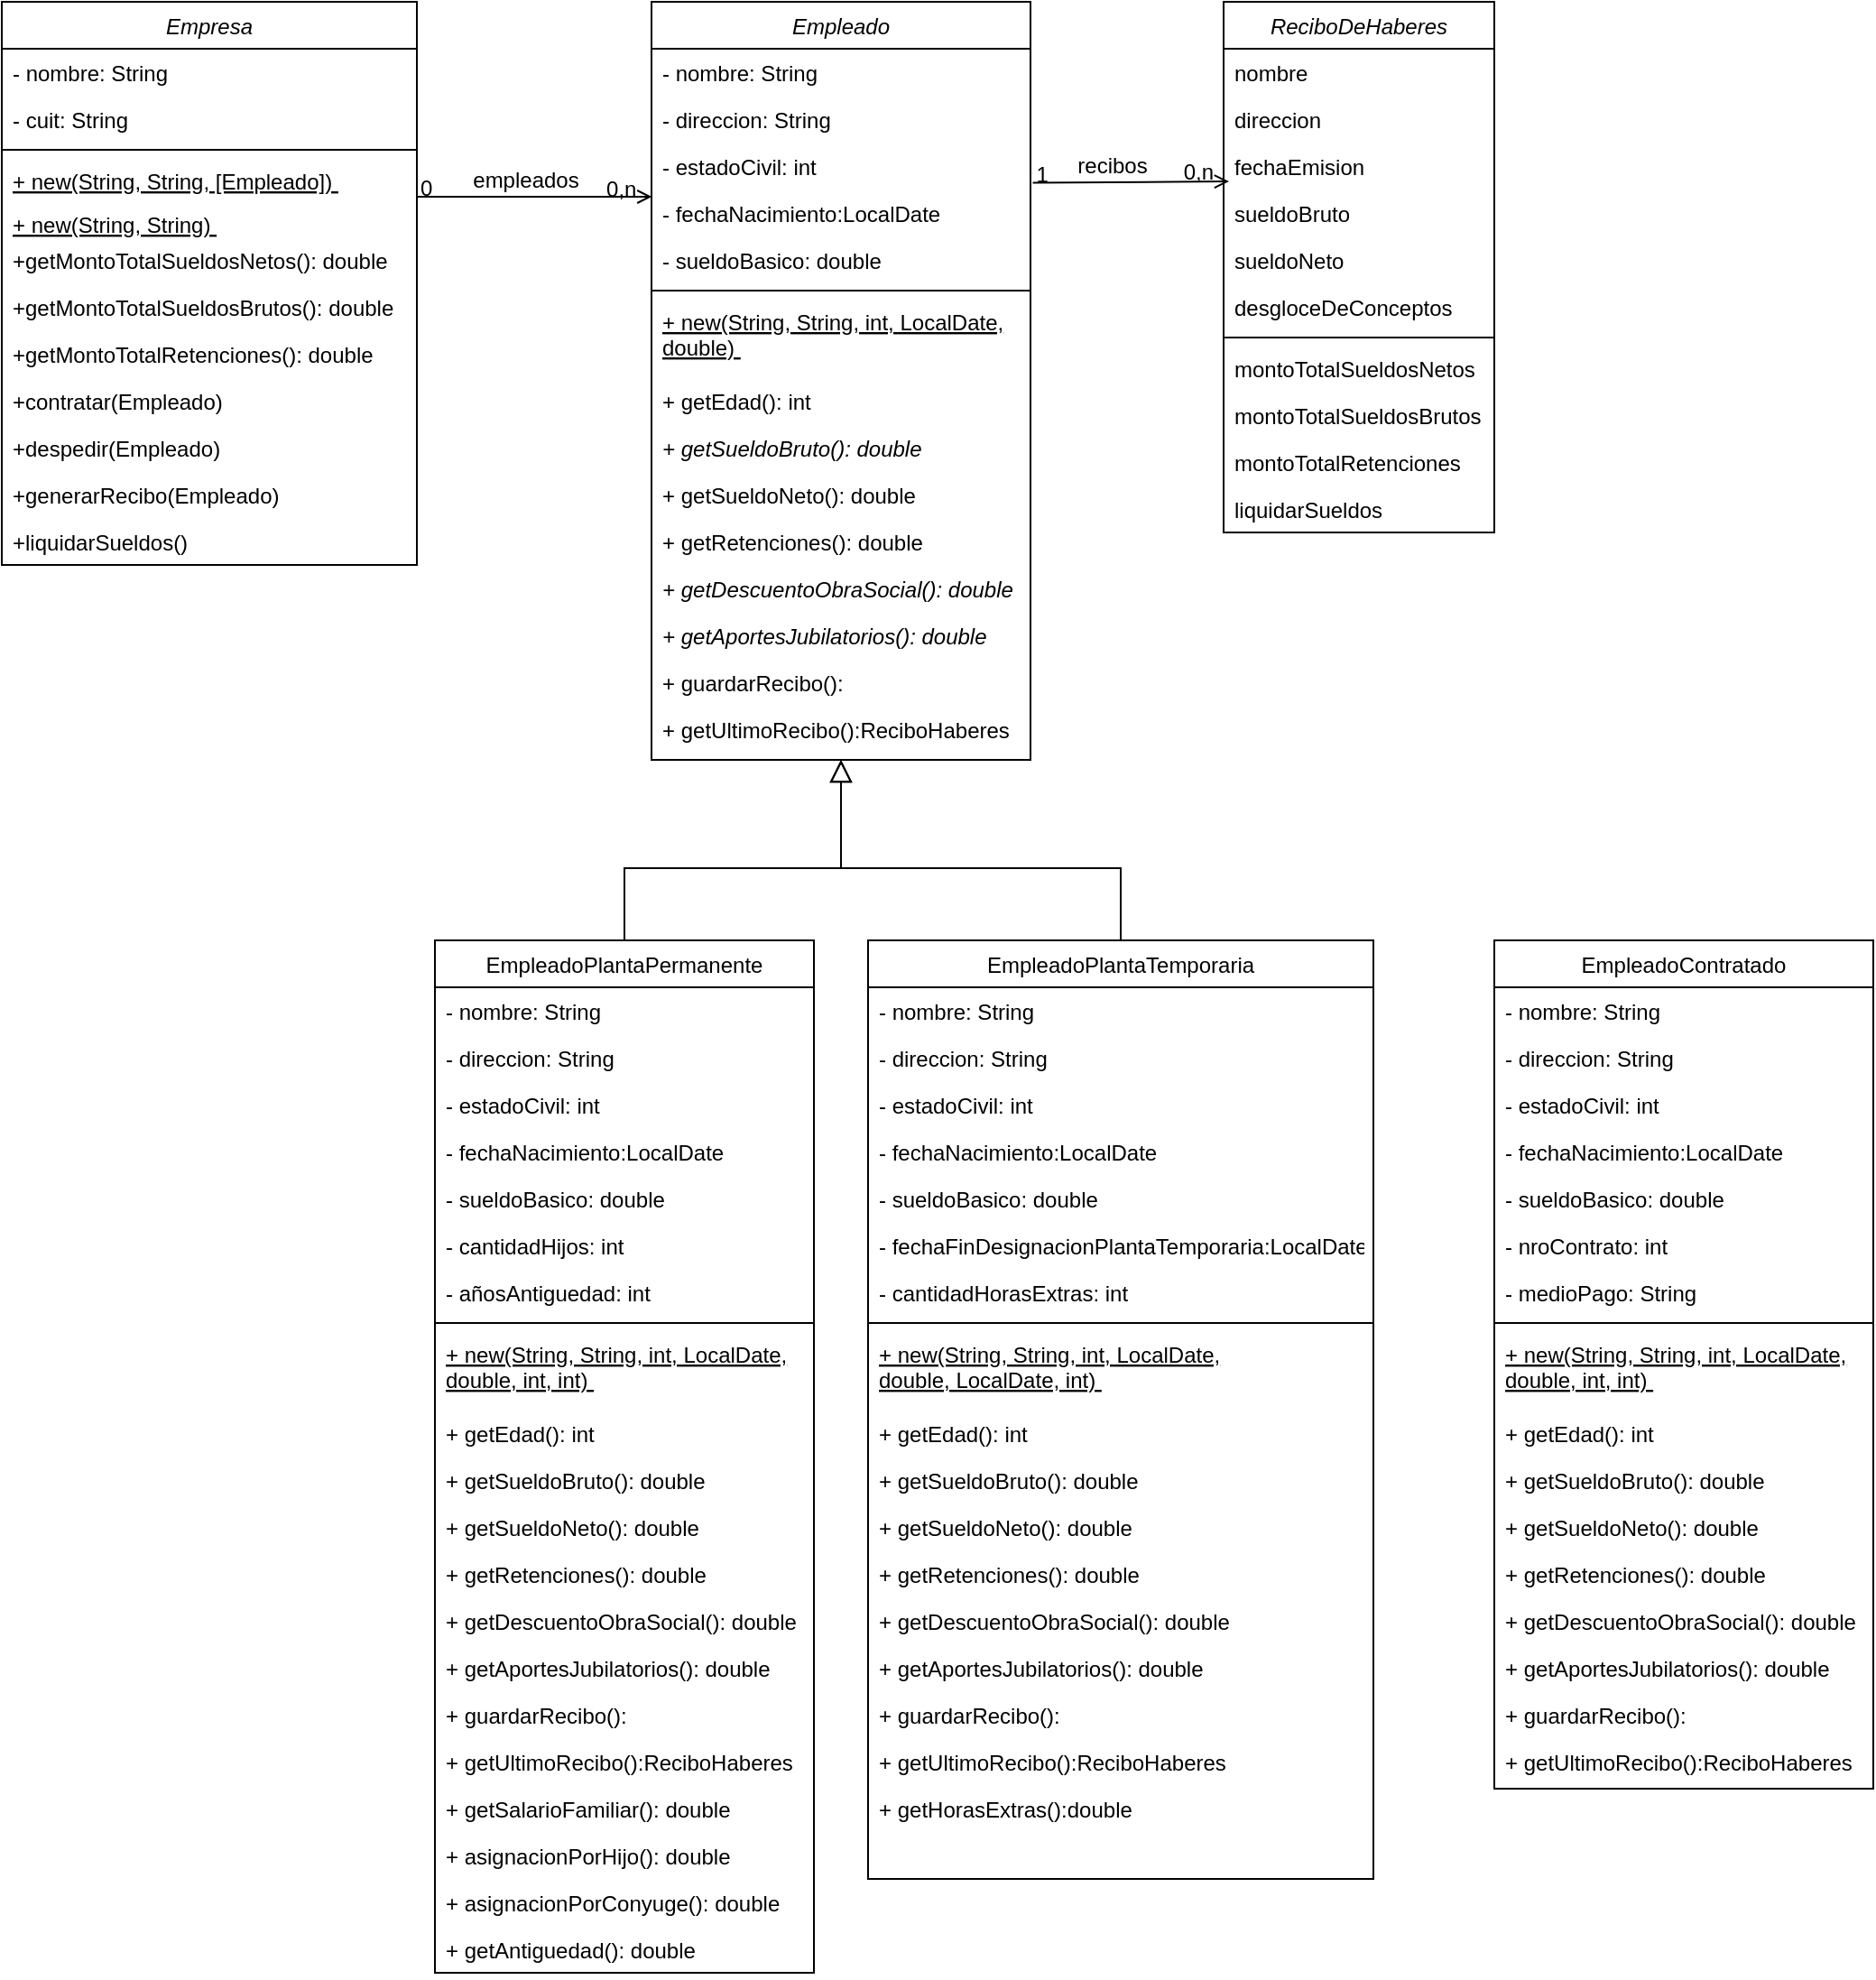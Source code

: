 <mxfile version="21.1.1" type="device">
  <diagram id="C5RBs43oDa-KdzZeNtuy" name="Page-1">
    <mxGraphModel dx="884" dy="478" grid="1" gridSize="10" guides="1" tooltips="1" connect="1" arrows="1" fold="1" page="1" pageScale="1" pageWidth="827" pageHeight="1169" math="0" shadow="0">
      <root>
        <mxCell id="WIyWlLk6GJQsqaUBKTNV-0" />
        <mxCell id="WIyWlLk6GJQsqaUBKTNV-1" parent="WIyWlLk6GJQsqaUBKTNV-0" />
        <mxCell id="zkfFHV4jXpPFQw0GAbJ--0" value="Empresa" style="swimlane;fontStyle=2;align=center;verticalAlign=top;childLayout=stackLayout;horizontal=1;startSize=26;horizontalStack=0;resizeParent=1;resizeLast=0;collapsible=1;marginBottom=0;rounded=0;shadow=0;strokeWidth=1;" parent="WIyWlLk6GJQsqaUBKTNV-1" vertex="1">
          <mxGeometry y="40" width="230" height="312" as="geometry">
            <mxRectangle x="230" y="140" width="160" height="26" as="alternateBounds" />
          </mxGeometry>
        </mxCell>
        <mxCell id="w2drQqfNuh-MPJUdnXB--99" value="- nombre: String" style="text;align=left;verticalAlign=top;spacingLeft=4;spacingRight=4;overflow=hidden;rotatable=0;points=[[0,0.5],[1,0.5]];portConstraint=eastwest;" vertex="1" parent="zkfFHV4jXpPFQw0GAbJ--0">
          <mxGeometry y="26" width="230" height="26" as="geometry" />
        </mxCell>
        <mxCell id="fCduivy7iAwG-x0z4C3Z-0" value="- cuit: String" style="text;align=left;verticalAlign=top;spacingLeft=4;spacingRight=4;overflow=hidden;rotatable=0;points=[[0,0.5],[1,0.5]];portConstraint=eastwest;" parent="zkfFHV4jXpPFQw0GAbJ--0" vertex="1">
          <mxGeometry y="52" width="230" height="26" as="geometry" />
        </mxCell>
        <mxCell id="zkfFHV4jXpPFQw0GAbJ--4" value="" style="line;html=1;strokeWidth=1;align=left;verticalAlign=middle;spacingTop=-1;spacingLeft=3;spacingRight=3;rotatable=0;labelPosition=right;points=[];portConstraint=eastwest;" parent="zkfFHV4jXpPFQw0GAbJ--0" vertex="1">
          <mxGeometry y="78" width="230" height="8" as="geometry" />
        </mxCell>
        <mxCell id="w2drQqfNuh-MPJUdnXB--106" value="+ new(String, String, [Empleado]) " style="text;align=left;verticalAlign=top;spacingLeft=4;spacingRight=4;overflow=hidden;rotatable=0;points=[[0,0.5],[1,0.5]];portConstraint=eastwest;fontStyle=4" vertex="1" parent="zkfFHV4jXpPFQw0GAbJ--0">
          <mxGeometry y="86" width="230" height="24" as="geometry" />
        </mxCell>
        <mxCell id="w2drQqfNuh-MPJUdnXB--108" value="+ new(String, String) " style="text;align=left;verticalAlign=top;spacingLeft=4;spacingRight=4;overflow=hidden;rotatable=0;points=[[0,0.5],[1,0.5]];portConstraint=eastwest;fontStyle=4" vertex="1" parent="zkfFHV4jXpPFQw0GAbJ--0">
          <mxGeometry y="110" width="230" height="20" as="geometry" />
        </mxCell>
        <mxCell id="zkfFHV4jXpPFQw0GAbJ--5" value="+getMontoTotalSueldosNetos(): double" style="text;align=left;verticalAlign=top;spacingLeft=4;spacingRight=4;overflow=hidden;rotatable=0;points=[[0,0.5],[1,0.5]];portConstraint=eastwest;" parent="zkfFHV4jXpPFQw0GAbJ--0" vertex="1">
          <mxGeometry y="130" width="230" height="26" as="geometry" />
        </mxCell>
        <mxCell id="w2drQqfNuh-MPJUdnXB--100" value="+getMontoTotalSueldosBrutos(): double" style="text;align=left;verticalAlign=top;spacingLeft=4;spacingRight=4;overflow=hidden;rotatable=0;points=[[0,0.5],[1,0.5]];portConstraint=eastwest;" vertex="1" parent="zkfFHV4jXpPFQw0GAbJ--0">
          <mxGeometry y="156" width="230" height="26" as="geometry" />
        </mxCell>
        <mxCell id="w2drQqfNuh-MPJUdnXB--101" value="+getMontoTotalRetenciones(): double" style="text;align=left;verticalAlign=top;spacingLeft=4;spacingRight=4;overflow=hidden;rotatable=0;points=[[0,0.5],[1,0.5]];portConstraint=eastwest;" vertex="1" parent="zkfFHV4jXpPFQw0GAbJ--0">
          <mxGeometry y="182" width="230" height="26" as="geometry" />
        </mxCell>
        <mxCell id="w2drQqfNuh-MPJUdnXB--102" value="+contratar(Empleado)" style="text;align=left;verticalAlign=top;spacingLeft=4;spacingRight=4;overflow=hidden;rotatable=0;points=[[0,0.5],[1,0.5]];portConstraint=eastwest;" vertex="1" parent="zkfFHV4jXpPFQw0GAbJ--0">
          <mxGeometry y="208" width="230" height="26" as="geometry" />
        </mxCell>
        <mxCell id="w2drQqfNuh-MPJUdnXB--103" value="+despedir(Empleado)" style="text;align=left;verticalAlign=top;spacingLeft=4;spacingRight=4;overflow=hidden;rotatable=0;points=[[0,0.5],[1,0.5]];portConstraint=eastwest;" vertex="1" parent="zkfFHV4jXpPFQw0GAbJ--0">
          <mxGeometry y="234" width="230" height="26" as="geometry" />
        </mxCell>
        <mxCell id="w2drQqfNuh-MPJUdnXB--104" value="+generarRecibo(Empleado)" style="text;align=left;verticalAlign=top;spacingLeft=4;spacingRight=4;overflow=hidden;rotatable=0;points=[[0,0.5],[1,0.5]];portConstraint=eastwest;" vertex="1" parent="zkfFHV4jXpPFQw0GAbJ--0">
          <mxGeometry y="260" width="230" height="26" as="geometry" />
        </mxCell>
        <mxCell id="w2drQqfNuh-MPJUdnXB--105" value="+liquidarSueldos()" style="text;align=left;verticalAlign=top;spacingLeft=4;spacingRight=4;overflow=hidden;rotatable=0;points=[[0,0.5],[1,0.5]];portConstraint=eastwest;" vertex="1" parent="zkfFHV4jXpPFQw0GAbJ--0">
          <mxGeometry y="286" width="230" height="26" as="geometry" />
        </mxCell>
        <mxCell id="zkfFHV4jXpPFQw0GAbJ--12" value="" style="endArrow=block;endSize=10;endFill=0;shadow=0;strokeWidth=1;rounded=0;edgeStyle=elbowEdgeStyle;elbow=vertical;exitX=0.5;exitY=0;exitDx=0;exitDy=0;entryX=0.5;entryY=1;entryDx=0;entryDy=0;" parent="WIyWlLk6GJQsqaUBKTNV-1" source="w2drQqfNuh-MPJUdnXB--26" target="w2drQqfNuh-MPJUdnXB--78" edge="1">
          <mxGeometry width="160" relative="1" as="geometry">
            <mxPoint x="280" y="320" as="sourcePoint" />
            <mxPoint x="420" y="500" as="targetPoint" />
            <Array as="points">
              <mxPoint x="370" y="520" />
            </Array>
          </mxGeometry>
        </mxCell>
        <mxCell id="zkfFHV4jXpPFQw0GAbJ--16" value="" style="endArrow=block;endSize=10;endFill=0;shadow=0;strokeWidth=1;rounded=0;edgeStyle=elbowEdgeStyle;elbow=vertical;exitX=0.5;exitY=0;exitDx=0;exitDy=0;entryX=0.5;entryY=1;entryDx=0;entryDy=0;" parent="WIyWlLk6GJQsqaUBKTNV-1" source="w2drQqfNuh-MPJUdnXB--56" target="w2drQqfNuh-MPJUdnXB--78" edge="1">
          <mxGeometry width="160" relative="1" as="geometry">
            <mxPoint x="530" y="320" as="sourcePoint" />
            <mxPoint x="440" y="490" as="targetPoint" />
            <Array as="points">
              <mxPoint x="490" y="520" />
            </Array>
          </mxGeometry>
        </mxCell>
        <mxCell id="zkfFHV4jXpPFQw0GAbJ--26" value="" style="endArrow=open;shadow=0;strokeWidth=1;rounded=0;endFill=1;edgeStyle=elbowEdgeStyle;elbow=vertical;entryX=0.001;entryY=0.171;entryDx=0;entryDy=0;entryPerimeter=0;" parent="WIyWlLk6GJQsqaUBKTNV-1" source="zkfFHV4jXpPFQw0GAbJ--0" target="w2drQqfNuh-MPJUdnXB--82" edge="1">
          <mxGeometry x="0.5" y="41" relative="1" as="geometry">
            <mxPoint x="200" y="112" as="sourcePoint" />
            <mxPoint x="350" y="148" as="targetPoint" />
            <mxPoint x="-40" y="32" as="offset" />
            <Array as="points">
              <mxPoint x="320" y="148" />
            </Array>
          </mxGeometry>
        </mxCell>
        <mxCell id="zkfFHV4jXpPFQw0GAbJ--27" value="0" style="resizable=0;align=left;verticalAlign=bottom;labelBackgroundColor=none;fontSize=12;" parent="zkfFHV4jXpPFQw0GAbJ--26" connectable="0" vertex="1">
          <mxGeometry x="-1" relative="1" as="geometry">
            <mxPoint y="4" as="offset" />
          </mxGeometry>
        </mxCell>
        <mxCell id="zkfFHV4jXpPFQw0GAbJ--28" value="0,n" style="resizable=0;align=right;verticalAlign=bottom;labelBackgroundColor=none;fontSize=12;" parent="zkfFHV4jXpPFQw0GAbJ--26" connectable="0" vertex="1">
          <mxGeometry x="1" relative="1" as="geometry">
            <mxPoint x="-7" y="4" as="offset" />
          </mxGeometry>
        </mxCell>
        <mxCell id="zkfFHV4jXpPFQw0GAbJ--29" value="empleados" style="text;html=1;resizable=0;points=[];;align=center;verticalAlign=middle;labelBackgroundColor=none;rounded=0;shadow=0;strokeWidth=1;fontSize=12;" parent="zkfFHV4jXpPFQw0GAbJ--26" vertex="1" connectable="0">
          <mxGeometry x="0.5" y="49" relative="1" as="geometry">
            <mxPoint x="-38" y="40" as="offset" />
          </mxGeometry>
        </mxCell>
        <mxCell id="fCduivy7iAwG-x0z4C3Z-41" value="ReciboDeHaberes" style="swimlane;fontStyle=2;align=center;verticalAlign=top;childLayout=stackLayout;horizontal=1;startSize=26;horizontalStack=0;resizeParent=1;resizeLast=0;collapsible=1;marginBottom=0;rounded=0;shadow=0;strokeWidth=1;" parent="WIyWlLk6GJQsqaUBKTNV-1" vertex="1">
          <mxGeometry x="677" y="40" width="150" height="294" as="geometry">
            <mxRectangle x="230" y="140" width="160" height="26" as="alternateBounds" />
          </mxGeometry>
        </mxCell>
        <mxCell id="fCduivy7iAwG-x0z4C3Z-42" value="nombre" style="text;align=left;verticalAlign=top;spacingLeft=4;spacingRight=4;overflow=hidden;rotatable=0;points=[[0,0.5],[1,0.5]];portConstraint=eastwest;" parent="fCduivy7iAwG-x0z4C3Z-41" vertex="1">
          <mxGeometry y="26" width="150" height="26" as="geometry" />
        </mxCell>
        <mxCell id="fCduivy7iAwG-x0z4C3Z-43" value="direccion" style="text;align=left;verticalAlign=top;spacingLeft=4;spacingRight=4;overflow=hidden;rotatable=0;points=[[0,0.5],[1,0.5]];portConstraint=eastwest;" parent="fCduivy7iAwG-x0z4C3Z-41" vertex="1">
          <mxGeometry y="52" width="150" height="26" as="geometry" />
        </mxCell>
        <mxCell id="fCduivy7iAwG-x0z4C3Z-44" value="fechaEmision" style="text;align=left;verticalAlign=top;spacingLeft=4;spacingRight=4;overflow=hidden;rotatable=0;points=[[0,0.5],[1,0.5]];portConstraint=eastwest;rounded=0;shadow=0;html=0;" parent="fCduivy7iAwG-x0z4C3Z-41" vertex="1">
          <mxGeometry y="78" width="150" height="26" as="geometry" />
        </mxCell>
        <mxCell id="fCduivy7iAwG-x0z4C3Z-52" value="sueldoBruto" style="text;align=left;verticalAlign=top;spacingLeft=4;spacingRight=4;overflow=hidden;rotatable=0;points=[[0,0.5],[1,0.5]];portConstraint=eastwest;rounded=0;shadow=0;html=0;" parent="fCduivy7iAwG-x0z4C3Z-41" vertex="1">
          <mxGeometry y="104" width="150" height="26" as="geometry" />
        </mxCell>
        <mxCell id="fCduivy7iAwG-x0z4C3Z-50" value="sueldoNeto" style="text;align=left;verticalAlign=top;spacingLeft=4;spacingRight=4;overflow=hidden;rotatable=0;points=[[0,0.5],[1,0.5]];portConstraint=eastwest;rounded=0;shadow=0;html=0;" parent="fCduivy7iAwG-x0z4C3Z-41" vertex="1">
          <mxGeometry y="130" width="150" height="26" as="geometry" />
        </mxCell>
        <mxCell id="fCduivy7iAwG-x0z4C3Z-51" value="desgloceDeConceptos" style="text;align=left;verticalAlign=top;spacingLeft=4;spacingRight=4;overflow=hidden;rotatable=0;points=[[0,0.5],[1,0.5]];portConstraint=eastwest;rounded=0;shadow=0;html=0;" parent="fCduivy7iAwG-x0z4C3Z-41" vertex="1">
          <mxGeometry y="156" width="150" height="26" as="geometry" />
        </mxCell>
        <mxCell id="fCduivy7iAwG-x0z4C3Z-45" value="" style="line;html=1;strokeWidth=1;align=left;verticalAlign=middle;spacingTop=-1;spacingLeft=3;spacingRight=3;rotatable=0;labelPosition=right;points=[];portConstraint=eastwest;" parent="fCduivy7iAwG-x0z4C3Z-41" vertex="1">
          <mxGeometry y="182" width="150" height="8" as="geometry" />
        </mxCell>
        <mxCell id="fCduivy7iAwG-x0z4C3Z-46" value="montoTotalSueldosNetos" style="text;align=left;verticalAlign=top;spacingLeft=4;spacingRight=4;overflow=hidden;rotatable=0;points=[[0,0.5],[1,0.5]];portConstraint=eastwest;" parent="fCduivy7iAwG-x0z4C3Z-41" vertex="1">
          <mxGeometry y="190" width="150" height="26" as="geometry" />
        </mxCell>
        <mxCell id="fCduivy7iAwG-x0z4C3Z-47" value="montoTotalSueldosBrutos" style="text;align=left;verticalAlign=top;spacingLeft=4;spacingRight=4;overflow=hidden;rotatable=0;points=[[0,0.5],[1,0.5]];portConstraint=eastwest;" parent="fCduivy7iAwG-x0z4C3Z-41" vertex="1">
          <mxGeometry y="216" width="150" height="26" as="geometry" />
        </mxCell>
        <mxCell id="fCduivy7iAwG-x0z4C3Z-48" value="montoTotalRetenciones" style="text;align=left;verticalAlign=top;spacingLeft=4;spacingRight=4;overflow=hidden;rotatable=0;points=[[0,0.5],[1,0.5]];portConstraint=eastwest;" parent="fCduivy7iAwG-x0z4C3Z-41" vertex="1">
          <mxGeometry y="242" width="150" height="26" as="geometry" />
        </mxCell>
        <mxCell id="fCduivy7iAwG-x0z4C3Z-49" value="liquidarSueldos" style="text;align=left;verticalAlign=top;spacingLeft=4;spacingRight=4;overflow=hidden;rotatable=0;points=[[0,0.5],[1,0.5]];portConstraint=eastwest;" parent="fCduivy7iAwG-x0z4C3Z-41" vertex="1">
          <mxGeometry y="268" width="150" height="26" as="geometry" />
        </mxCell>
        <mxCell id="w2drQqfNuh-MPJUdnXB--0" value="" style="endArrow=open;shadow=0;strokeWidth=1;rounded=0;endFill=1;edgeStyle=elbowEdgeStyle;elbow=vertical;exitX=1.006;exitY=-0.142;exitDx=0;exitDy=0;exitPerimeter=0;" edge="1" parent="WIyWlLk6GJQsqaUBKTNV-1" source="w2drQqfNuh-MPJUdnXB--82">
          <mxGeometry x="0.5" y="41" relative="1" as="geometry">
            <mxPoint x="580" y="149" as="sourcePoint" />
            <mxPoint x="680" y="139" as="targetPoint" />
            <mxPoint x="-40" y="32" as="offset" />
            <Array as="points" />
          </mxGeometry>
        </mxCell>
        <mxCell id="w2drQqfNuh-MPJUdnXB--1" value="1" style="resizable=0;align=left;verticalAlign=bottom;labelBackgroundColor=none;fontSize=12;" connectable="0" vertex="1" parent="w2drQqfNuh-MPJUdnXB--0">
          <mxGeometry x="-1" relative="1" as="geometry">
            <mxPoint y="4" as="offset" />
          </mxGeometry>
        </mxCell>
        <mxCell id="w2drQqfNuh-MPJUdnXB--2" value="0,n" style="resizable=0;align=right;verticalAlign=bottom;labelBackgroundColor=none;fontSize=12;" connectable="0" vertex="1" parent="w2drQqfNuh-MPJUdnXB--0">
          <mxGeometry x="1" relative="1" as="geometry">
            <mxPoint x="-7" y="4" as="offset" />
          </mxGeometry>
        </mxCell>
        <mxCell id="w2drQqfNuh-MPJUdnXB--3" value="recibos" style="text;html=1;resizable=0;points=[];;align=center;verticalAlign=middle;labelBackgroundColor=none;rounded=0;shadow=0;strokeWidth=1;fontSize=12;" vertex="1" connectable="0" parent="w2drQqfNuh-MPJUdnXB--0">
          <mxGeometry x="0.5" y="49" relative="1" as="geometry">
            <mxPoint x="-38" y="40" as="offset" />
          </mxGeometry>
        </mxCell>
        <mxCell id="w2drQqfNuh-MPJUdnXB--26" value="EmpleadoPlantaPermanente" style="swimlane;fontStyle=0;align=center;verticalAlign=top;childLayout=stackLayout;horizontal=1;startSize=26;horizontalStack=0;resizeParent=1;resizeLast=0;collapsible=1;marginBottom=0;rounded=0;shadow=0;strokeWidth=1;" vertex="1" parent="WIyWlLk6GJQsqaUBKTNV-1">
          <mxGeometry x="240" y="560" width="210" height="572" as="geometry">
            <mxRectangle x="550" y="140" width="160" height="26" as="alternateBounds" />
          </mxGeometry>
        </mxCell>
        <mxCell id="w2drQqfNuh-MPJUdnXB--27" value="- nombre: String" style="text;align=left;verticalAlign=top;spacingLeft=4;spacingRight=4;overflow=hidden;rotatable=0;points=[[0,0.5],[1,0.5]];portConstraint=eastwest;" vertex="1" parent="w2drQqfNuh-MPJUdnXB--26">
          <mxGeometry y="26" width="210" height="26" as="geometry" />
        </mxCell>
        <mxCell id="w2drQqfNuh-MPJUdnXB--28" value="- direccion: String" style="text;align=left;verticalAlign=top;spacingLeft=4;spacingRight=4;overflow=hidden;rotatable=0;points=[[0,0.5],[1,0.5]];portConstraint=eastwest;rounded=0;shadow=0;html=0;" vertex="1" parent="w2drQqfNuh-MPJUdnXB--26">
          <mxGeometry y="52" width="210" height="26" as="geometry" />
        </mxCell>
        <mxCell id="w2drQqfNuh-MPJUdnXB--29" value="- estadoCivil: int" style="text;align=left;verticalAlign=top;spacingLeft=4;spacingRight=4;overflow=hidden;rotatable=0;points=[[0,0.5],[1,0.5]];portConstraint=eastwest;rounded=0;shadow=0;html=0;" vertex="1" parent="w2drQqfNuh-MPJUdnXB--26">
          <mxGeometry y="78" width="210" height="26" as="geometry" />
        </mxCell>
        <mxCell id="w2drQqfNuh-MPJUdnXB--30" value="- fechaNacimiento:LocalDate" style="text;align=left;verticalAlign=top;spacingLeft=4;spacingRight=4;overflow=hidden;rotatable=0;points=[[0,0.5],[1,0.5]];portConstraint=eastwest;rounded=0;shadow=0;html=0;" vertex="1" parent="w2drQqfNuh-MPJUdnXB--26">
          <mxGeometry y="104" width="210" height="26" as="geometry" />
        </mxCell>
        <mxCell id="w2drQqfNuh-MPJUdnXB--31" value="- sueldoBasico: double" style="text;align=left;verticalAlign=top;spacingLeft=4;spacingRight=4;overflow=hidden;rotatable=0;points=[[0,0.5],[1,0.5]];portConstraint=eastwest;rounded=0;shadow=0;html=0;" vertex="1" parent="w2drQqfNuh-MPJUdnXB--26">
          <mxGeometry y="130" width="210" height="26" as="geometry" />
        </mxCell>
        <mxCell id="fCduivy7iAwG-x0z4C3Z-19" value="- cantidadHijos: int" style="text;align=left;verticalAlign=top;spacingLeft=4;spacingRight=4;overflow=hidden;rotatable=0;points=[[0,0.5],[1,0.5]];portConstraint=eastwest;rounded=0;shadow=0;html=0;" parent="w2drQqfNuh-MPJUdnXB--26" vertex="1">
          <mxGeometry y="156" width="210" height="26" as="geometry" />
        </mxCell>
        <mxCell id="fCduivy7iAwG-x0z4C3Z-9" value="- añosAntiguedad: int" style="text;align=left;verticalAlign=top;spacingLeft=4;spacingRight=4;overflow=hidden;rotatable=0;points=[[0,0.5],[1,0.5]];portConstraint=eastwest;" parent="w2drQqfNuh-MPJUdnXB--26" vertex="1">
          <mxGeometry y="182" width="210" height="26" as="geometry" />
        </mxCell>
        <mxCell id="w2drQqfNuh-MPJUdnXB--32" value="" style="line;html=1;strokeWidth=1;align=left;verticalAlign=middle;spacingTop=-1;spacingLeft=3;spacingRight=3;rotatable=0;labelPosition=right;points=[];portConstraint=eastwest;" vertex="1" parent="w2drQqfNuh-MPJUdnXB--26">
          <mxGeometry y="208" width="210" height="8" as="geometry" />
        </mxCell>
        <mxCell id="w2drQqfNuh-MPJUdnXB--55" value="+ new(String, String, int, LocalDate,&#xa;double, int, int) " style="text;align=left;verticalAlign=top;spacingLeft=4;spacingRight=4;overflow=hidden;rotatable=0;points=[[0,0.5],[1,0.5]];portConstraint=eastwest;fontStyle=4" vertex="1" parent="w2drQqfNuh-MPJUdnXB--26">
          <mxGeometry y="216" width="210" height="44" as="geometry" />
        </mxCell>
        <mxCell id="w2drQqfNuh-MPJUdnXB--33" value="+ getEdad(): int" style="text;align=left;verticalAlign=top;spacingLeft=4;spacingRight=4;overflow=hidden;rotatable=0;points=[[0,0.5],[1,0.5]];portConstraint=eastwest;" vertex="1" parent="w2drQqfNuh-MPJUdnXB--26">
          <mxGeometry y="260" width="210" height="26" as="geometry" />
        </mxCell>
        <mxCell id="w2drQqfNuh-MPJUdnXB--34" value="+ getSueldoBruto(): double" style="text;align=left;verticalAlign=top;spacingLeft=4;spacingRight=4;overflow=hidden;rotatable=0;points=[[0,0.5],[1,0.5]];portConstraint=eastwest;" vertex="1" parent="w2drQqfNuh-MPJUdnXB--26">
          <mxGeometry y="286" width="210" height="26" as="geometry" />
        </mxCell>
        <mxCell id="w2drQqfNuh-MPJUdnXB--35" value="+ getSueldoNeto(): double" style="text;align=left;verticalAlign=top;spacingLeft=4;spacingRight=4;overflow=hidden;rotatable=0;points=[[0,0.5],[1,0.5]];portConstraint=eastwest;" vertex="1" parent="w2drQqfNuh-MPJUdnXB--26">
          <mxGeometry y="312" width="210" height="26" as="geometry" />
        </mxCell>
        <mxCell id="w2drQqfNuh-MPJUdnXB--36" value="+ getRetenciones(): double" style="text;align=left;verticalAlign=top;spacingLeft=4;spacingRight=4;overflow=hidden;rotatable=0;points=[[0,0.5],[1,0.5]];portConstraint=eastwest;" vertex="1" parent="w2drQqfNuh-MPJUdnXB--26">
          <mxGeometry y="338" width="210" height="26" as="geometry" />
        </mxCell>
        <mxCell id="w2drQqfNuh-MPJUdnXB--37" value="+ getDescuentoObraSocial(): double" style="text;align=left;verticalAlign=top;spacingLeft=4;spacingRight=4;overflow=hidden;rotatable=0;points=[[0,0.5],[1,0.5]];portConstraint=eastwest;" vertex="1" parent="w2drQqfNuh-MPJUdnXB--26">
          <mxGeometry y="364" width="210" height="26" as="geometry" />
        </mxCell>
        <mxCell id="w2drQqfNuh-MPJUdnXB--38" value="+ getAportesJubilatorios(): double" style="text;align=left;verticalAlign=top;spacingLeft=4;spacingRight=4;overflow=hidden;rotatable=0;points=[[0,0.5],[1,0.5]];portConstraint=eastwest;" vertex="1" parent="w2drQqfNuh-MPJUdnXB--26">
          <mxGeometry y="390" width="210" height="26" as="geometry" />
        </mxCell>
        <mxCell id="w2drQqfNuh-MPJUdnXB--39" value="+ guardarRecibo():" style="text;align=left;verticalAlign=top;spacingLeft=4;spacingRight=4;overflow=hidden;rotatable=0;points=[[0,0.5],[1,0.5]];portConstraint=eastwest;" vertex="1" parent="w2drQqfNuh-MPJUdnXB--26">
          <mxGeometry y="416" width="210" height="26" as="geometry" />
        </mxCell>
        <mxCell id="w2drQqfNuh-MPJUdnXB--40" value="+ getUltimoRecibo():ReciboHaberes" style="text;align=left;verticalAlign=top;spacingLeft=4;spacingRight=4;overflow=hidden;rotatable=0;points=[[0,0.5],[1,0.5]];portConstraint=eastwest;" vertex="1" parent="w2drQqfNuh-MPJUdnXB--26">
          <mxGeometry y="442" width="210" height="26" as="geometry" />
        </mxCell>
        <mxCell id="fCduivy7iAwG-x0z4C3Z-26" value="+ getSalarioFamiliar(): double" style="text;align=left;verticalAlign=top;spacingLeft=4;spacingRight=4;overflow=hidden;rotatable=0;points=[[0,0.5],[1,0.5]];portConstraint=eastwest;" parent="w2drQqfNuh-MPJUdnXB--26" vertex="1">
          <mxGeometry y="468" width="210" height="26" as="geometry" />
        </mxCell>
        <mxCell id="fCduivy7iAwG-x0z4C3Z-27" value="+ asignacionPorHijo(): double" style="text;align=left;verticalAlign=top;spacingLeft=4;spacingRight=4;overflow=hidden;rotatable=0;points=[[0,0.5],[1,0.5]];portConstraint=eastwest;" parent="w2drQqfNuh-MPJUdnXB--26" vertex="1">
          <mxGeometry y="494" width="210" height="26" as="geometry" />
        </mxCell>
        <mxCell id="fCduivy7iAwG-x0z4C3Z-28" value="+ asignacionPorConyuge(): double" style="text;align=left;verticalAlign=top;spacingLeft=4;spacingRight=4;overflow=hidden;rotatable=0;points=[[0,0.5],[1,0.5]];portConstraint=eastwest;" parent="w2drQqfNuh-MPJUdnXB--26" vertex="1">
          <mxGeometry y="520" width="210" height="26" as="geometry" />
        </mxCell>
        <mxCell id="fCduivy7iAwG-x0z4C3Z-29" value="+ getAntiguedad(): double" style="text;align=left;verticalAlign=top;spacingLeft=4;spacingRight=4;overflow=hidden;rotatable=0;points=[[0,0.5],[1,0.5]];portConstraint=eastwest;" parent="w2drQqfNuh-MPJUdnXB--26" vertex="1">
          <mxGeometry y="546" width="210" height="26" as="geometry" />
        </mxCell>
        <mxCell id="w2drQqfNuh-MPJUdnXB--56" value="EmpleadoPlantaTemporaria" style="swimlane;fontStyle=0;align=center;verticalAlign=top;childLayout=stackLayout;horizontal=1;startSize=26;horizontalStack=0;resizeParent=1;resizeLast=0;collapsible=1;marginBottom=0;rounded=0;shadow=0;strokeWidth=1;" vertex="1" parent="WIyWlLk6GJQsqaUBKTNV-1">
          <mxGeometry x="480" y="560" width="280" height="520" as="geometry">
            <mxRectangle x="550" y="140" width="160" height="26" as="alternateBounds" />
          </mxGeometry>
        </mxCell>
        <mxCell id="w2drQqfNuh-MPJUdnXB--57" value="- nombre: String" style="text;align=left;verticalAlign=top;spacingLeft=4;spacingRight=4;overflow=hidden;rotatable=0;points=[[0,0.5],[1,0.5]];portConstraint=eastwest;" vertex="1" parent="w2drQqfNuh-MPJUdnXB--56">
          <mxGeometry y="26" width="280" height="26" as="geometry" />
        </mxCell>
        <mxCell id="w2drQqfNuh-MPJUdnXB--58" value="- direccion: String" style="text;align=left;verticalAlign=top;spacingLeft=4;spacingRight=4;overflow=hidden;rotatable=0;points=[[0,0.5],[1,0.5]];portConstraint=eastwest;rounded=0;shadow=0;html=0;" vertex="1" parent="w2drQqfNuh-MPJUdnXB--56">
          <mxGeometry y="52" width="280" height="26" as="geometry" />
        </mxCell>
        <mxCell id="w2drQqfNuh-MPJUdnXB--59" value="- estadoCivil: int" style="text;align=left;verticalAlign=top;spacingLeft=4;spacingRight=4;overflow=hidden;rotatable=0;points=[[0,0.5],[1,0.5]];portConstraint=eastwest;rounded=0;shadow=0;html=0;" vertex="1" parent="w2drQqfNuh-MPJUdnXB--56">
          <mxGeometry y="78" width="280" height="26" as="geometry" />
        </mxCell>
        <mxCell id="w2drQqfNuh-MPJUdnXB--60" value="- fechaNacimiento:LocalDate" style="text;align=left;verticalAlign=top;spacingLeft=4;spacingRight=4;overflow=hidden;rotatable=0;points=[[0,0.5],[1,0.5]];portConstraint=eastwest;rounded=0;shadow=0;html=0;" vertex="1" parent="w2drQqfNuh-MPJUdnXB--56">
          <mxGeometry y="104" width="280" height="26" as="geometry" />
        </mxCell>
        <mxCell id="w2drQqfNuh-MPJUdnXB--61" value="- sueldoBasico: double" style="text;align=left;verticalAlign=top;spacingLeft=4;spacingRight=4;overflow=hidden;rotatable=0;points=[[0,0.5],[1,0.5]];portConstraint=eastwest;rounded=0;shadow=0;html=0;" vertex="1" parent="w2drQqfNuh-MPJUdnXB--56">
          <mxGeometry y="130" width="280" height="26" as="geometry" />
        </mxCell>
        <mxCell id="w2drQqfNuh-MPJUdnXB--98" value="- fechaFinDesignacionPlantaTemporaria:LocalDate" style="text;align=left;verticalAlign=top;spacingLeft=4;spacingRight=4;overflow=hidden;rotatable=0;points=[[0,0.5],[1,0.5]];portConstraint=eastwest;rounded=0;shadow=0;html=0;" vertex="1" parent="w2drQqfNuh-MPJUdnXB--56">
          <mxGeometry y="156" width="280" height="26" as="geometry" />
        </mxCell>
        <mxCell id="w2drQqfNuh-MPJUdnXB--62" value="- cantidadHorasExtras: int" style="text;align=left;verticalAlign=top;spacingLeft=4;spacingRight=4;overflow=hidden;rotatable=0;points=[[0,0.5],[1,0.5]];portConstraint=eastwest;rounded=0;shadow=0;html=0;" vertex="1" parent="w2drQqfNuh-MPJUdnXB--56">
          <mxGeometry y="182" width="280" height="26" as="geometry" />
        </mxCell>
        <mxCell id="w2drQqfNuh-MPJUdnXB--64" value="" style="line;html=1;strokeWidth=1;align=left;verticalAlign=middle;spacingTop=-1;spacingLeft=3;spacingRight=3;rotatable=0;labelPosition=right;points=[];portConstraint=eastwest;" vertex="1" parent="w2drQqfNuh-MPJUdnXB--56">
          <mxGeometry y="208" width="280" height="8" as="geometry" />
        </mxCell>
        <mxCell id="w2drQqfNuh-MPJUdnXB--65" value="+ new(String, String, int, LocalDate,&#xa;double, LocalDate, int) " style="text;align=left;verticalAlign=top;spacingLeft=4;spacingRight=4;overflow=hidden;rotatable=0;points=[[0,0.5],[1,0.5]];portConstraint=eastwest;fontStyle=4" vertex="1" parent="w2drQqfNuh-MPJUdnXB--56">
          <mxGeometry y="216" width="280" height="44" as="geometry" />
        </mxCell>
        <mxCell id="w2drQqfNuh-MPJUdnXB--66" value="+ getEdad(): int" style="text;align=left;verticalAlign=top;spacingLeft=4;spacingRight=4;overflow=hidden;rotatable=0;points=[[0,0.5],[1,0.5]];portConstraint=eastwest;" vertex="1" parent="w2drQqfNuh-MPJUdnXB--56">
          <mxGeometry y="260" width="280" height="26" as="geometry" />
        </mxCell>
        <mxCell id="w2drQqfNuh-MPJUdnXB--67" value="+ getSueldoBruto(): double" style="text;align=left;verticalAlign=top;spacingLeft=4;spacingRight=4;overflow=hidden;rotatable=0;points=[[0,0.5],[1,0.5]];portConstraint=eastwest;" vertex="1" parent="w2drQqfNuh-MPJUdnXB--56">
          <mxGeometry y="286" width="280" height="26" as="geometry" />
        </mxCell>
        <mxCell id="w2drQqfNuh-MPJUdnXB--68" value="+ getSueldoNeto(): double" style="text;align=left;verticalAlign=top;spacingLeft=4;spacingRight=4;overflow=hidden;rotatable=0;points=[[0,0.5],[1,0.5]];portConstraint=eastwest;" vertex="1" parent="w2drQqfNuh-MPJUdnXB--56">
          <mxGeometry y="312" width="280" height="26" as="geometry" />
        </mxCell>
        <mxCell id="w2drQqfNuh-MPJUdnXB--69" value="+ getRetenciones(): double" style="text;align=left;verticalAlign=top;spacingLeft=4;spacingRight=4;overflow=hidden;rotatable=0;points=[[0,0.5],[1,0.5]];portConstraint=eastwest;" vertex="1" parent="w2drQqfNuh-MPJUdnXB--56">
          <mxGeometry y="338" width="280" height="26" as="geometry" />
        </mxCell>
        <mxCell id="w2drQqfNuh-MPJUdnXB--70" value="+ getDescuentoObraSocial(): double" style="text;align=left;verticalAlign=top;spacingLeft=4;spacingRight=4;overflow=hidden;rotatable=0;points=[[0,0.5],[1,0.5]];portConstraint=eastwest;" vertex="1" parent="w2drQqfNuh-MPJUdnXB--56">
          <mxGeometry y="364" width="280" height="26" as="geometry" />
        </mxCell>
        <mxCell id="w2drQqfNuh-MPJUdnXB--71" value="+ getAportesJubilatorios(): double" style="text;align=left;verticalAlign=top;spacingLeft=4;spacingRight=4;overflow=hidden;rotatable=0;points=[[0,0.5],[1,0.5]];portConstraint=eastwest;" vertex="1" parent="w2drQqfNuh-MPJUdnXB--56">
          <mxGeometry y="390" width="280" height="26" as="geometry" />
        </mxCell>
        <mxCell id="w2drQqfNuh-MPJUdnXB--72" value="+ guardarRecibo():" style="text;align=left;verticalAlign=top;spacingLeft=4;spacingRight=4;overflow=hidden;rotatable=0;points=[[0,0.5],[1,0.5]];portConstraint=eastwest;" vertex="1" parent="w2drQqfNuh-MPJUdnXB--56">
          <mxGeometry y="416" width="280" height="26" as="geometry" />
        </mxCell>
        <mxCell id="w2drQqfNuh-MPJUdnXB--73" value="+ getUltimoRecibo():ReciboHaberes" style="text;align=left;verticalAlign=top;spacingLeft=4;spacingRight=4;overflow=hidden;rotatable=0;points=[[0,0.5],[1,0.5]];portConstraint=eastwest;" vertex="1" parent="w2drQqfNuh-MPJUdnXB--56">
          <mxGeometry y="442" width="280" height="26" as="geometry" />
        </mxCell>
        <mxCell id="fCduivy7iAwG-x0z4C3Z-35" value="+ getHorasExtras():double" style="text;align=left;verticalAlign=top;spacingLeft=4;spacingRight=4;overflow=hidden;rotatable=0;points=[[0,0.5],[1,0.5]];portConstraint=eastwest;" parent="w2drQqfNuh-MPJUdnXB--56" vertex="1">
          <mxGeometry y="468" width="280" height="26" as="geometry" />
        </mxCell>
        <mxCell id="w2drQqfNuh-MPJUdnXB--78" value="Empleado" style="swimlane;fontStyle=2;align=center;verticalAlign=top;childLayout=stackLayout;horizontal=1;startSize=26;horizontalStack=0;resizeParent=1;resizeLast=0;collapsible=1;marginBottom=0;rounded=0;shadow=0;strokeWidth=1;" vertex="1" parent="WIyWlLk6GJQsqaUBKTNV-1">
          <mxGeometry x="360" y="40" width="210" height="420" as="geometry">
            <mxRectangle x="550" y="140" width="160" height="26" as="alternateBounds" />
          </mxGeometry>
        </mxCell>
        <mxCell id="w2drQqfNuh-MPJUdnXB--79" value="- nombre: String" style="text;align=left;verticalAlign=top;spacingLeft=4;spacingRight=4;overflow=hidden;rotatable=0;points=[[0,0.5],[1,0.5]];portConstraint=eastwest;" vertex="1" parent="w2drQqfNuh-MPJUdnXB--78">
          <mxGeometry y="26" width="210" height="26" as="geometry" />
        </mxCell>
        <mxCell id="w2drQqfNuh-MPJUdnXB--80" value="- direccion: String" style="text;align=left;verticalAlign=top;spacingLeft=4;spacingRight=4;overflow=hidden;rotatable=0;points=[[0,0.5],[1,0.5]];portConstraint=eastwest;rounded=0;shadow=0;html=0;" vertex="1" parent="w2drQqfNuh-MPJUdnXB--78">
          <mxGeometry y="52" width="210" height="26" as="geometry" />
        </mxCell>
        <mxCell id="w2drQqfNuh-MPJUdnXB--81" value="- estadoCivil: int" style="text;align=left;verticalAlign=top;spacingLeft=4;spacingRight=4;overflow=hidden;rotatable=0;points=[[0,0.5],[1,0.5]];portConstraint=eastwest;rounded=0;shadow=0;html=0;" vertex="1" parent="w2drQqfNuh-MPJUdnXB--78">
          <mxGeometry y="78" width="210" height="26" as="geometry" />
        </mxCell>
        <mxCell id="w2drQqfNuh-MPJUdnXB--82" value="- fechaNacimiento:LocalDate" style="text;align=left;verticalAlign=top;spacingLeft=4;spacingRight=4;overflow=hidden;rotatable=0;points=[[0,0.5],[1,0.5]];portConstraint=eastwest;rounded=0;shadow=0;html=0;" vertex="1" parent="w2drQqfNuh-MPJUdnXB--78">
          <mxGeometry y="104" width="210" height="26" as="geometry" />
        </mxCell>
        <mxCell id="w2drQqfNuh-MPJUdnXB--83" value="- sueldoBasico: double" style="text;align=left;verticalAlign=top;spacingLeft=4;spacingRight=4;overflow=hidden;rotatable=0;points=[[0,0.5],[1,0.5]];portConstraint=eastwest;rounded=0;shadow=0;html=0;" vertex="1" parent="w2drQqfNuh-MPJUdnXB--78">
          <mxGeometry y="130" width="210" height="26" as="geometry" />
        </mxCell>
        <mxCell id="w2drQqfNuh-MPJUdnXB--86" value="" style="line;html=1;strokeWidth=1;align=left;verticalAlign=middle;spacingTop=-1;spacingLeft=3;spacingRight=3;rotatable=0;labelPosition=right;points=[];portConstraint=eastwest;" vertex="1" parent="w2drQqfNuh-MPJUdnXB--78">
          <mxGeometry y="156" width="210" height="8" as="geometry" />
        </mxCell>
        <mxCell id="w2drQqfNuh-MPJUdnXB--87" value="+ new(String, String, int, LocalDate,&#xa;double) " style="text;align=left;verticalAlign=top;spacingLeft=4;spacingRight=4;overflow=hidden;rotatable=0;points=[[0,0.5],[1,0.5]];portConstraint=eastwest;fontStyle=4" vertex="1" parent="w2drQqfNuh-MPJUdnXB--78">
          <mxGeometry y="164" width="210" height="44" as="geometry" />
        </mxCell>
        <mxCell id="w2drQqfNuh-MPJUdnXB--88" value="+ getEdad(): int" style="text;align=left;verticalAlign=top;spacingLeft=4;spacingRight=4;overflow=hidden;rotatable=0;points=[[0,0.5],[1,0.5]];portConstraint=eastwest;" vertex="1" parent="w2drQqfNuh-MPJUdnXB--78">
          <mxGeometry y="208" width="210" height="26" as="geometry" />
        </mxCell>
        <mxCell id="w2drQqfNuh-MPJUdnXB--89" value="+ getSueldoBruto(): double" style="text;align=left;verticalAlign=top;spacingLeft=4;spacingRight=4;overflow=hidden;rotatable=0;points=[[0,0.5],[1,0.5]];portConstraint=eastwest;fontStyle=2" vertex="1" parent="w2drQqfNuh-MPJUdnXB--78">
          <mxGeometry y="234" width="210" height="26" as="geometry" />
        </mxCell>
        <mxCell id="w2drQqfNuh-MPJUdnXB--90" value="+ getSueldoNeto(): double" style="text;align=left;verticalAlign=top;spacingLeft=4;spacingRight=4;overflow=hidden;rotatable=0;points=[[0,0.5],[1,0.5]];portConstraint=eastwest;" vertex="1" parent="w2drQqfNuh-MPJUdnXB--78">
          <mxGeometry y="260" width="210" height="26" as="geometry" />
        </mxCell>
        <mxCell id="w2drQqfNuh-MPJUdnXB--91" value="+ getRetenciones(): double" style="text;align=left;verticalAlign=top;spacingLeft=4;spacingRight=4;overflow=hidden;rotatable=0;points=[[0,0.5],[1,0.5]];portConstraint=eastwest;" vertex="1" parent="w2drQqfNuh-MPJUdnXB--78">
          <mxGeometry y="286" width="210" height="26" as="geometry" />
        </mxCell>
        <mxCell id="w2drQqfNuh-MPJUdnXB--92" value="+ getDescuentoObraSocial(): double" style="text;align=left;verticalAlign=top;spacingLeft=4;spacingRight=4;overflow=hidden;rotatable=0;points=[[0,0.5],[1,0.5]];portConstraint=eastwest;fontStyle=2" vertex="1" parent="w2drQqfNuh-MPJUdnXB--78">
          <mxGeometry y="312" width="210" height="26" as="geometry" />
        </mxCell>
        <mxCell id="w2drQqfNuh-MPJUdnXB--93" value="+ getAportesJubilatorios(): double" style="text;align=left;verticalAlign=top;spacingLeft=4;spacingRight=4;overflow=hidden;rotatable=0;points=[[0,0.5],[1,0.5]];portConstraint=eastwest;fontStyle=2" vertex="1" parent="w2drQqfNuh-MPJUdnXB--78">
          <mxGeometry y="338" width="210" height="26" as="geometry" />
        </mxCell>
        <mxCell id="w2drQqfNuh-MPJUdnXB--94" value="+ guardarRecibo():" style="text;align=left;verticalAlign=top;spacingLeft=4;spacingRight=4;overflow=hidden;rotatable=0;points=[[0,0.5],[1,0.5]];portConstraint=eastwest;" vertex="1" parent="w2drQqfNuh-MPJUdnXB--78">
          <mxGeometry y="364" width="210" height="26" as="geometry" />
        </mxCell>
        <mxCell id="w2drQqfNuh-MPJUdnXB--95" value="+ getUltimoRecibo():ReciboHaberes" style="text;align=left;verticalAlign=top;spacingLeft=4;spacingRight=4;overflow=hidden;rotatable=0;points=[[0,0.5],[1,0.5]];portConstraint=eastwest;" vertex="1" parent="w2drQqfNuh-MPJUdnXB--78">
          <mxGeometry y="390" width="210" height="26" as="geometry" />
        </mxCell>
        <mxCell id="w2drQqfNuh-MPJUdnXB--110" value="EmpleadoContratado" style="swimlane;fontStyle=0;align=center;verticalAlign=top;childLayout=stackLayout;horizontal=1;startSize=26;horizontalStack=0;resizeParent=1;resizeLast=0;collapsible=1;marginBottom=0;rounded=0;shadow=0;strokeWidth=1;" vertex="1" parent="WIyWlLk6GJQsqaUBKTNV-1">
          <mxGeometry x="827" y="560" width="210" height="470" as="geometry">
            <mxRectangle x="550" y="140" width="160" height="26" as="alternateBounds" />
          </mxGeometry>
        </mxCell>
        <mxCell id="w2drQqfNuh-MPJUdnXB--111" value="- nombre: String" style="text;align=left;verticalAlign=top;spacingLeft=4;spacingRight=4;overflow=hidden;rotatable=0;points=[[0,0.5],[1,0.5]];portConstraint=eastwest;" vertex="1" parent="w2drQqfNuh-MPJUdnXB--110">
          <mxGeometry y="26" width="210" height="26" as="geometry" />
        </mxCell>
        <mxCell id="w2drQqfNuh-MPJUdnXB--112" value="- direccion: String" style="text;align=left;verticalAlign=top;spacingLeft=4;spacingRight=4;overflow=hidden;rotatable=0;points=[[0,0.5],[1,0.5]];portConstraint=eastwest;rounded=0;shadow=0;html=0;" vertex="1" parent="w2drQqfNuh-MPJUdnXB--110">
          <mxGeometry y="52" width="210" height="26" as="geometry" />
        </mxCell>
        <mxCell id="w2drQqfNuh-MPJUdnXB--113" value="- estadoCivil: int" style="text;align=left;verticalAlign=top;spacingLeft=4;spacingRight=4;overflow=hidden;rotatable=0;points=[[0,0.5],[1,0.5]];portConstraint=eastwest;rounded=0;shadow=0;html=0;" vertex="1" parent="w2drQqfNuh-MPJUdnXB--110">
          <mxGeometry y="78" width="210" height="26" as="geometry" />
        </mxCell>
        <mxCell id="w2drQqfNuh-MPJUdnXB--114" value="- fechaNacimiento:LocalDate" style="text;align=left;verticalAlign=top;spacingLeft=4;spacingRight=4;overflow=hidden;rotatable=0;points=[[0,0.5],[1,0.5]];portConstraint=eastwest;rounded=0;shadow=0;html=0;" vertex="1" parent="w2drQqfNuh-MPJUdnXB--110">
          <mxGeometry y="104" width="210" height="26" as="geometry" />
        </mxCell>
        <mxCell id="w2drQqfNuh-MPJUdnXB--115" value="- sueldoBasico: double" style="text;align=left;verticalAlign=top;spacingLeft=4;spacingRight=4;overflow=hidden;rotatable=0;points=[[0,0.5],[1,0.5]];portConstraint=eastwest;rounded=0;shadow=0;html=0;" vertex="1" parent="w2drQqfNuh-MPJUdnXB--110">
          <mxGeometry y="130" width="210" height="26" as="geometry" />
        </mxCell>
        <mxCell id="w2drQqfNuh-MPJUdnXB--116" value="- nroContrato: int" style="text;align=left;verticalAlign=top;spacingLeft=4;spacingRight=4;overflow=hidden;rotatable=0;points=[[0,0.5],[1,0.5]];portConstraint=eastwest;rounded=0;shadow=0;html=0;" vertex="1" parent="w2drQqfNuh-MPJUdnXB--110">
          <mxGeometry y="156" width="210" height="26" as="geometry" />
        </mxCell>
        <mxCell id="w2drQqfNuh-MPJUdnXB--117" value="- medioPago: String" style="text;align=left;verticalAlign=top;spacingLeft=4;spacingRight=4;overflow=hidden;rotatable=0;points=[[0,0.5],[1,0.5]];portConstraint=eastwest;" vertex="1" parent="w2drQqfNuh-MPJUdnXB--110">
          <mxGeometry y="182" width="210" height="26" as="geometry" />
        </mxCell>
        <mxCell id="w2drQqfNuh-MPJUdnXB--118" value="" style="line;html=1;strokeWidth=1;align=left;verticalAlign=middle;spacingTop=-1;spacingLeft=3;spacingRight=3;rotatable=0;labelPosition=right;points=[];portConstraint=eastwest;" vertex="1" parent="w2drQqfNuh-MPJUdnXB--110">
          <mxGeometry y="208" width="210" height="8" as="geometry" />
        </mxCell>
        <mxCell id="w2drQqfNuh-MPJUdnXB--119" value="+ new(String, String, int, LocalDate,&#xa;double, int, int) " style="text;align=left;verticalAlign=top;spacingLeft=4;spacingRight=4;overflow=hidden;rotatable=0;points=[[0,0.5],[1,0.5]];portConstraint=eastwest;fontStyle=4" vertex="1" parent="w2drQqfNuh-MPJUdnXB--110">
          <mxGeometry y="216" width="210" height="44" as="geometry" />
        </mxCell>
        <mxCell id="w2drQqfNuh-MPJUdnXB--120" value="+ getEdad(): int" style="text;align=left;verticalAlign=top;spacingLeft=4;spacingRight=4;overflow=hidden;rotatable=0;points=[[0,0.5],[1,0.5]];portConstraint=eastwest;" vertex="1" parent="w2drQqfNuh-MPJUdnXB--110">
          <mxGeometry y="260" width="210" height="26" as="geometry" />
        </mxCell>
        <mxCell id="w2drQqfNuh-MPJUdnXB--121" value="+ getSueldoBruto(): double" style="text;align=left;verticalAlign=top;spacingLeft=4;spacingRight=4;overflow=hidden;rotatable=0;points=[[0,0.5],[1,0.5]];portConstraint=eastwest;" vertex="1" parent="w2drQqfNuh-MPJUdnXB--110">
          <mxGeometry y="286" width="210" height="26" as="geometry" />
        </mxCell>
        <mxCell id="w2drQqfNuh-MPJUdnXB--122" value="+ getSueldoNeto(): double" style="text;align=left;verticalAlign=top;spacingLeft=4;spacingRight=4;overflow=hidden;rotatable=0;points=[[0,0.5],[1,0.5]];portConstraint=eastwest;" vertex="1" parent="w2drQqfNuh-MPJUdnXB--110">
          <mxGeometry y="312" width="210" height="26" as="geometry" />
        </mxCell>
        <mxCell id="w2drQqfNuh-MPJUdnXB--123" value="+ getRetenciones(): double" style="text;align=left;verticalAlign=top;spacingLeft=4;spacingRight=4;overflow=hidden;rotatable=0;points=[[0,0.5],[1,0.5]];portConstraint=eastwest;" vertex="1" parent="w2drQqfNuh-MPJUdnXB--110">
          <mxGeometry y="338" width="210" height="26" as="geometry" />
        </mxCell>
        <mxCell id="w2drQqfNuh-MPJUdnXB--124" value="+ getDescuentoObraSocial(): double" style="text;align=left;verticalAlign=top;spacingLeft=4;spacingRight=4;overflow=hidden;rotatable=0;points=[[0,0.5],[1,0.5]];portConstraint=eastwest;" vertex="1" parent="w2drQqfNuh-MPJUdnXB--110">
          <mxGeometry y="364" width="210" height="26" as="geometry" />
        </mxCell>
        <mxCell id="w2drQqfNuh-MPJUdnXB--125" value="+ getAportesJubilatorios(): double" style="text;align=left;verticalAlign=top;spacingLeft=4;spacingRight=4;overflow=hidden;rotatable=0;points=[[0,0.5],[1,0.5]];portConstraint=eastwest;" vertex="1" parent="w2drQqfNuh-MPJUdnXB--110">
          <mxGeometry y="390" width="210" height="26" as="geometry" />
        </mxCell>
        <mxCell id="w2drQqfNuh-MPJUdnXB--126" value="+ guardarRecibo():" style="text;align=left;verticalAlign=top;spacingLeft=4;spacingRight=4;overflow=hidden;rotatable=0;points=[[0,0.5],[1,0.5]];portConstraint=eastwest;" vertex="1" parent="w2drQqfNuh-MPJUdnXB--110">
          <mxGeometry y="416" width="210" height="26" as="geometry" />
        </mxCell>
        <mxCell id="w2drQqfNuh-MPJUdnXB--127" value="+ getUltimoRecibo():ReciboHaberes" style="text;align=left;verticalAlign=top;spacingLeft=4;spacingRight=4;overflow=hidden;rotatable=0;points=[[0,0.5],[1,0.5]];portConstraint=eastwest;" vertex="1" parent="w2drQqfNuh-MPJUdnXB--110">
          <mxGeometry y="442" width="210" height="26" as="geometry" />
        </mxCell>
      </root>
    </mxGraphModel>
  </diagram>
</mxfile>
